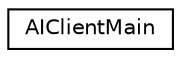 digraph "Graphical Class Hierarchy"
{
  edge [fontname="Helvetica",fontsize="10",labelfontname="Helvetica",labelfontsize="10"];
  node [fontname="Helvetica",fontsize="10",shape=record];
  rankdir="LR";
  Node1 [label="AIClientMain",height=0.2,width=0.4,color="black", fillcolor="white", style="filled",URL="$class_a_i_client_main.html"];
}
